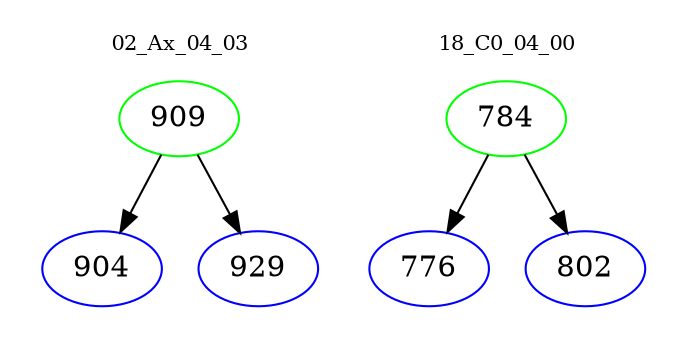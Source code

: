 digraph{
subgraph cluster_0 {
color = white
label = "02_Ax_04_03";
fontsize=10;
T0_909 [label="909", color="green"]
T0_909 -> T0_904 [color="black"]
T0_904 [label="904", color="blue"]
T0_909 -> T0_929 [color="black"]
T0_929 [label="929", color="blue"]
}
subgraph cluster_1 {
color = white
label = "18_C0_04_00";
fontsize=10;
T1_784 [label="784", color="green"]
T1_784 -> T1_776 [color="black"]
T1_776 [label="776", color="blue"]
T1_784 -> T1_802 [color="black"]
T1_802 [label="802", color="blue"]
}
}

